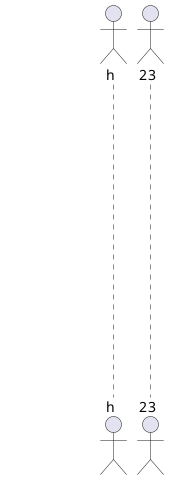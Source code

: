@startuml

actor h
 
break
break
break
break
break
break
break

opt 123


actor 23


alt asads
alt 213

loop 1 2 3

@enduml
